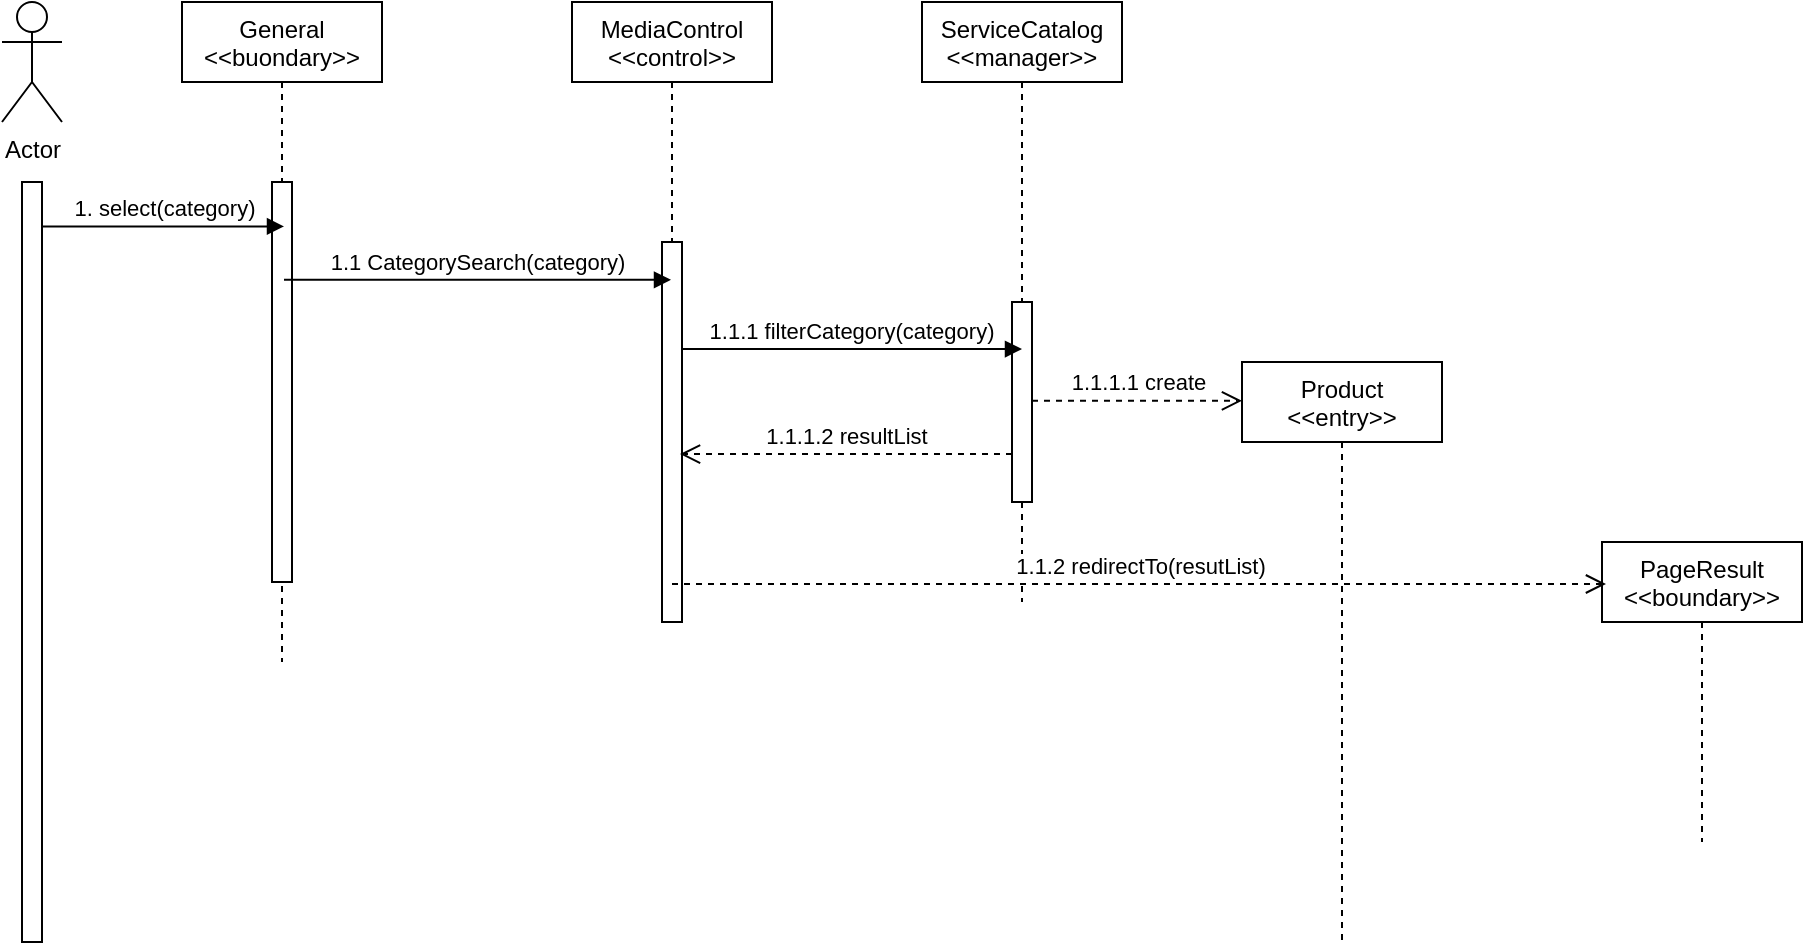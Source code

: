 <mxfile version="13.10.9" type="device"><diagram id="kgpKYQtTHZ0yAKxKKP6v" name="Page-1"><mxGraphModel dx="1480" dy="661" grid="1" gridSize="10" guides="1" tooltips="1" connect="1" arrows="1" fold="1" page="1" pageScale="1" pageWidth="850" pageHeight="1100" math="0" shadow="0"><root><mxCell id="0"/><mxCell id="1" parent="0"/><mxCell id="3nuBFxr9cyL0pnOWT2aG-1" value="General &#xA;&lt;&lt;buondary&gt;&gt;" style="shape=umlLifeline;perimeter=lifelinePerimeter;container=1;collapsible=0;recursiveResize=0;rounded=0;shadow=0;strokeWidth=1;" parent="1" vertex="1"><mxGeometry x="230" y="90" width="100" height="330" as="geometry"/></mxCell><mxCell id="3nuBFxr9cyL0pnOWT2aG-2" value="" style="points=[];perimeter=orthogonalPerimeter;rounded=0;shadow=0;strokeWidth=1;" parent="3nuBFxr9cyL0pnOWT2aG-1" vertex="1"><mxGeometry x="45" y="90" width="10" height="200" as="geometry"/></mxCell><mxCell id="3nuBFxr9cyL0pnOWT2aG-5" value="MediaControl &#xA;&lt;&lt;control&gt;&gt;" style="shape=umlLifeline;perimeter=lifelinePerimeter;container=1;collapsible=0;recursiveResize=0;rounded=0;shadow=0;strokeWidth=1;" parent="1" vertex="1"><mxGeometry x="425" y="90" width="100" height="310" as="geometry"/></mxCell><mxCell id="3nuBFxr9cyL0pnOWT2aG-6" value="" style="points=[];perimeter=orthogonalPerimeter;rounded=0;shadow=0;strokeWidth=1;" parent="3nuBFxr9cyL0pnOWT2aG-5" vertex="1"><mxGeometry x="45" y="120" width="10" height="190" as="geometry"/></mxCell><mxCell id="3nuBFxr9cyL0pnOWT2aG-8" value="1.1 CategorySearch(category)" style="verticalAlign=bottom;endArrow=block;shadow=0;strokeWidth=1;exitX=0.51;exitY=0.421;exitDx=0;exitDy=0;exitPerimeter=0;" parent="1" source="3nuBFxr9cyL0pnOWT2aG-1" target="3nuBFxr9cyL0pnOWT2aG-5" edge="1"><mxGeometry relative="1" as="geometry"><mxPoint x="330" y="230" as="sourcePoint"/><mxPoint x="750" y="233.0" as="targetPoint"/></mxGeometry></mxCell><mxCell id="Bb9GUGpJbEMw9Lnel8QC-1" value="Actor" style="shape=umlActor;verticalLabelPosition=bottom;verticalAlign=top;html=1;" vertex="1" parent="1"><mxGeometry x="140" y="90" width="30" height="60" as="geometry"/></mxCell><mxCell id="Bb9GUGpJbEMw9Lnel8QC-9" value="1. select(category)" style="html=1;verticalAlign=bottom;endArrow=block;entryX=0.51;entryY=0.34;entryDx=0;entryDy=0;entryPerimeter=0;" edge="1" target="3nuBFxr9cyL0pnOWT2aG-1" parent="1" source="Bb9GUGpJbEMw9Lnel8QC-11"><mxGeometry relative="1" as="geometry"><mxPoint x="180" y="190" as="sourcePoint"/><mxPoint x="230" y="190.0" as="targetPoint"/></mxGeometry></mxCell><mxCell id="Bb9GUGpJbEMw9Lnel8QC-11" value="" style="html=1;points=[];perimeter=orthogonalPerimeter;" vertex="1" parent="1"><mxGeometry x="150" y="180" width="10" height="380" as="geometry"/></mxCell><mxCell id="Bb9GUGpJbEMw9Lnel8QC-12" value="ServiceCatalog &#xA;&lt;&lt;manager&gt;&gt;" style="shape=umlLifeline;perimeter=lifelinePerimeter;container=1;collapsible=0;recursiveResize=0;rounded=0;shadow=0;strokeWidth=1;" vertex="1" parent="1"><mxGeometry x="600" y="90" width="100" height="300" as="geometry"/></mxCell><mxCell id="Bb9GUGpJbEMw9Lnel8QC-13" value="" style="points=[];perimeter=orthogonalPerimeter;rounded=0;shadow=0;strokeWidth=1;" vertex="1" parent="Bb9GUGpJbEMw9Lnel8QC-12"><mxGeometry x="45" y="150" width="10" height="100" as="geometry"/></mxCell><mxCell id="Bb9GUGpJbEMw9Lnel8QC-14" value="1.1.1 filterCategory(category)" style="verticalAlign=bottom;endArrow=block;shadow=0;strokeWidth=1;entryX=0.5;entryY=0.506;entryDx=0;entryDy=0;entryPerimeter=0;" edge="1" parent="1"><mxGeometry relative="1" as="geometry"><mxPoint x="480" y="263.54" as="sourcePoint"/><mxPoint x="650" y="263.54" as="targetPoint"/></mxGeometry></mxCell><mxCell id="Bb9GUGpJbEMw9Lnel8QC-15" value="1.1.1.2 resultList" style="html=1;verticalAlign=bottom;endArrow=open;dashed=1;endSize=8;entryX=0.9;entryY=0.558;entryDx=0;entryDy=0;entryPerimeter=0;" edge="1" parent="1" source="Bb9GUGpJbEMw9Lnel8QC-13" target="3nuBFxr9cyL0pnOWT2aG-6"><mxGeometry relative="1" as="geometry"><mxPoint x="610" y="321" as="sourcePoint"/><mxPoint x="530" y="321" as="targetPoint"/></mxGeometry></mxCell><mxCell id="Bb9GUGpJbEMw9Lnel8QC-18" value="1.1.1.1 create" style="html=1;verticalAlign=bottom;endArrow=open;dashed=1;endSize=8;entryX=0;entryY=0.067;entryDx=0;entryDy=0;entryPerimeter=0;" edge="1" parent="1" source="Bb9GUGpJbEMw9Lnel8QC-13" target="Bb9GUGpJbEMw9Lnel8QC-19"><mxGeometry relative="1" as="geometry"><mxPoint x="680" y="289" as="sourcePoint"/><mxPoint x="730" y="290" as="targetPoint"/></mxGeometry></mxCell><mxCell id="Bb9GUGpJbEMw9Lnel8QC-19" value="Product &#xA;&lt;&lt;entry&gt;&gt;" style="shape=umlLifeline;perimeter=lifelinePerimeter;container=1;collapsible=0;recursiveResize=0;rounded=0;shadow=0;strokeWidth=1;" vertex="1" parent="1"><mxGeometry x="760" y="270" width="100" height="290" as="geometry"/></mxCell><mxCell id="Bb9GUGpJbEMw9Lnel8QC-21" value="PageResult &#xA;&lt;&lt;boundary&gt;&gt;" style="shape=umlLifeline;perimeter=lifelinePerimeter;container=1;collapsible=0;recursiveResize=0;rounded=0;shadow=0;strokeWidth=1;" vertex="1" parent="1"><mxGeometry x="940" y="360" width="100" height="150" as="geometry"/></mxCell><mxCell id="Bb9GUGpJbEMw9Lnel8QC-22" value="1.1.2 redirectTo(resutList)" style="html=1;verticalAlign=bottom;endArrow=open;dashed=1;endSize=8;entryX=0.02;entryY=0.14;entryDx=0;entryDy=0;entryPerimeter=0;" edge="1" parent="1" source="3nuBFxr9cyL0pnOWT2aG-5" target="Bb9GUGpJbEMw9Lnel8QC-21"><mxGeometry relative="1" as="geometry"><mxPoint x="570" y="390" as="sourcePoint"/><mxPoint x="635" y="420.0" as="targetPoint"/></mxGeometry></mxCell></root></mxGraphModel></diagram></mxfile>
